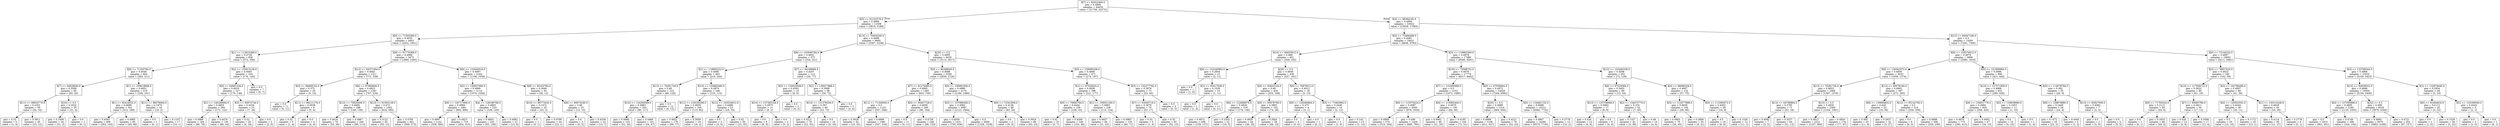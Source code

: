 digraph Tree {
node [shape=box] ;
0 [label="X[7] <= 82022464.0\ngini = 0.4999\nsamples = 44030\nvalue = [21758, 22272]"] ;
1 [label="X[5] <= 91232576.0\ngini = 0.4984\nsamples = 11008\nvalue = [5819, 5189]"] ;
0 -> 1 [labeldistance=2.5, labelangle=45, headlabel="True"] ;
2 [label="X[0] <= 71505360.0\ngini = 0.4935\nsamples = 4403\nvalue = [2452, 1951]"] ;
1 -> 2 ;
3 [label="X[1] <= 113810368.0\ngini = 0.4729\nsamples = 928\nvalue = [572, 356]"] ;
2 -> 3 ;
4 [label="X[6] <= 71303784.0\ngini = 0.4546\nsamples = 604\nvalue = [393, 211]"] ;
3 -> 4 ;
5 [label="X[7] <= 64928940.0\ngini = 0.3599\nsamples = 85\nvalue = [65, 20]"] ;
4 -> 5 ;
6 [label="X[11] <= 66833776.0\ngini = 0.4352\nsamples = 50\nvalue = [34, 16]"] ;
5 -> 6 ;
7 [label="gini = 0.32\nsamples = 5\nvalue = [1, 4]"] ;
6 -> 7 ;
8 [label="gini = 0.3911\nsamples = 45\nvalue = [33, 12]"] ;
6 -> 8 ;
9 [label="X[16] <= 0.5\ngini = 0.2024\nsamples = 35\nvalue = [31, 4]"] ;
5 -> 9 ;
10 [label="gini = 0.1609\nsamples = 34\nvalue = [31, 3]"] ;
9 -> 10 ;
11 [label="gini = 0.0\nsamples = 1\nvalue = [0, 1]"] ;
9 -> 11 ;
12 [label="X[1] <= 109618688.0\ngini = 0.4652\nsamples = 519\nvalue = [328, 191]"] ;
4 -> 12 ;
13 [label="X[1] <= 92416552.0\ngini = 0.4699\nsamples = 501\nvalue = [312, 189]"] ;
12 -> 13 ;
14 [label="gini = 0.4563\nsamples = 406\nvalue = [263, 143]"] ;
13 -> 14 ;
15 [label="gini = 0.4995\nsamples = 95\nvalue = [49, 46]"] ;
13 -> 15 ;
16 [label="X[11] <= 86078064.0\ngini = 0.1975\nsamples = 18\nvalue = [16, 2]"] ;
12 -> 16 ;
17 [label="gini = 0.0\nsamples = 1\nvalue = [0, 1]"] ;
16 -> 17 ;
18 [label="gini = 0.1107\nsamples = 17\nvalue = [16, 1]"] ;
16 -> 18 ;
19 [label="X[2] <= 135813136.0\ngini = 0.4945\nsamples = 324\nvalue = [179, 145]"] ;
3 -> 19 ;
20 [label="X[5] <= 84891256.0\ngini = 0.4916\nsamples = 317\nvalue = [179, 138]"] ;
19 -> 20 ;
21 [label="X[1] <= 128189664.0\ngini = 0.4855\nsamples = 294\nvalue = [172, 122]"] ;
20 -> 21 ;
22 [label="gini = 0.4988\nsamples = 164\nvalue = [86, 78]"] ;
21 -> 22 ;
23 [label="gini = 0.4478\nsamples = 130\nvalue = [86, 44]"] ;
21 -> 23 ;
24 [label="X[5] <= 90972744.0\ngini = 0.4234\nsamples = 23\nvalue = [7, 16]"] ;
20 -> 24 ;
25 [label="gini = 0.32\nsamples = 20\nvalue = [4, 16]"] ;
24 -> 25 ;
26 [label="gini = 0.0\nsamples = 3\nvalue = [3, 0]"] ;
24 -> 26 ;
27 [label="gini = 0.0\nsamples = 7\nvalue = [0, 7]"] ;
19 -> 27 ;
28 [label="X[9] <= 91776368.0\ngini = 0.4966\nsamples = 3475\nvalue = [1880, 1595]"] ;
2 -> 28 ;
29 [label="X[12] <= 64371564.0\ngini = 0.4842\nsamples = 1311\nvalue = [772, 539]"] ;
28 -> 29 ;
30 [label="X[3] <= 88469152.0\ngini = 0.375\nsamples = 20\nvalue = [5, 15]"] ;
29 -> 30 ;
31 [label="gini = 0.0\nsamples = 11\nvalue = [0, 11]"] ;
30 -> 31 ;
32 [label="X[11] <= 86211176.0\ngini = 0.4938\nsamples = 9\nvalue = [5, 4]"] ;
30 -> 32 ;
33 [label="gini = 0.32\nsamples = 5\nvalue = [1, 4]"] ;
32 -> 33 ;
34 [label="gini = 0.0\nsamples = 4\nvalue = [4, 0]"] ;
32 -> 34 ;
35 [label="X[6] <= 87960640.0\ngini = 0.4823\nsamples = 1291\nvalue = [767, 524]"] ;
29 -> 35 ;
36 [label="X[12] <= 70626400.0\ngini = 0.4994\nsamples = 288\nvalue = [149, 139]"] ;
35 -> 36 ;
37 [label="gini = 0.4416\nsamples = 79\nvalue = [53, 26]"] ;
36 -> 37 ;
38 [label="gini = 0.4967\nsamples = 209\nvalue = [96, 113]"] ;
36 -> 38 ;
39 [label="X[13] <= 91593128.0\ngini = 0.473\nsamples = 1003\nvalue = [618, 385]"] ;
35 -> 39 ;
40 [label="gini = 0.3122\nsamples = 62\nvalue = [50, 12]"] ;
39 -> 40 ;
41 [label="gini = 0.4785\nsamples = 941\nvalue = [568, 373]"] ;
39 -> 41 ;
42 [label="X[4] <= 133440016.0\ngini = 0.4997\nsamples = 2164\nvalue = [1108, 1056]"] ;
28 -> 42 ;
43 [label="X[2] <= 129837960.0\ngini = 0.4999\nsamples = 2114\nvalue = [1070, 1044]"] ;
42 -> 43 ;
44 [label="X[9] <= 120717600.0\ngini = 0.4994\nsamples = 1861\nvalue = [962, 899]"] ;
43 -> 44 ;
45 [label="gini = 0.4997\nsamples = 1142\nvalue = [558, 584]"] ;
44 -> 45 ;
46 [label="gini = 0.4923\nsamples = 719\nvalue = [404, 315]"] ;
44 -> 46 ;
47 [label="X[4] <= 128199768.0\ngini = 0.4893\nsamples = 253\nvalue = [108, 145]"] ;
43 -> 47 ;
48 [label="gini = 0.4803\nsamples = 232\nvalue = [93, 139]"] ;
47 -> 48 ;
49 [label="gini = 0.4082\nsamples = 21\nvalue = [15, 6]"] ;
47 -> 49 ;
50 [label="X[8] <= 80103760.0\ngini = 0.3648\nsamples = 50\nvalue = [38, 12]"] ;
42 -> 50 ;
51 [label="X[10] <= 86773432.0\ngini = 0.1472\nsamples = 25\nvalue = [23, 2]"] ;
50 -> 51 ;
52 [label="gini = 0.0\nsamples = 1\nvalue = [0, 1]"] ;
51 -> 52 ;
53 [label="gini = 0.0799\nsamples = 24\nvalue = [23, 1]"] ;
51 -> 53 ;
54 [label="X[8] <= 80674240.0\ngini = 0.48\nsamples = 25\nvalue = [15, 10]"] ;
50 -> 54 ;
55 [label="gini = 0.0\nsamples = 3\nvalue = [0, 3]"] ;
54 -> 55 ;
56 [label="gini = 0.4339\nsamples = 22\nvalue = [15, 7]"] ;
54 -> 56 ;
57 [label="X[13] <= 70404240.0\ngini = 0.4998\nsamples = 6605\nvalue = [3367, 3238]"] ;
1 -> 57 ;
58 [label="X[8] <= 103940784.0\ngini = 0.4932\nsamples = 575\nvalue = [254, 321]"] ;
57 -> 58 ;
59 [label="X[1] <= 118893232.0\ngini = 0.4985\nsamples = 463\nvalue = [219, 244]"] ;
58 -> 59 ;
60 [label="X[13] <= 70281728.0\ngini = 0.48\nsamples = 215\nvalue = [86, 129]"] ;
59 -> 60 ;
61 [label="X[10] <= 124364568.0\ngini = 0.4883\nsamples = 203\nvalue = [86, 117]"] ;
60 -> 61 ;
62 [label="gini = 0.4998\nsamples = 102\nvalue = [52, 50]"] ;
61 -> 62 ;
63 [label="gini = 0.4466\nsamples = 101\nvalue = [34, 67]"] ;
61 -> 63 ;
64 [label="gini = 0.0\nsamples = 12\nvalue = [0, 12]"] ;
60 -> 64 ;
65 [label="X[10] <= 135862480.0\ngini = 0.4974\nsamples = 248\nvalue = [133, 115]"] ;
59 -> 65 ;
66 [label="X[11] <= 129109296.0\ngini = 0.4839\nsamples = 195\nvalue = [115, 80]"] ;
65 -> 66 ;
67 [label="gini = 0.4922\nsamples = 176\nvalue = [99, 77]"] ;
66 -> 67 ;
68 [label="gini = 0.2659\nsamples = 19\nvalue = [16, 3]"] ;
66 -> 68 ;
69 [label="X[12] <= 103524912.0\ngini = 0.4486\nsamples = 53\nvalue = [18, 35]"] ;
65 -> 69 ;
70 [label="gini = 0.0\nsamples = 3\nvalue = [3, 0]"] ;
69 -> 70 ;
71 [label="gini = 0.42\nsamples = 50\nvalue = [15, 35]"] ;
69 -> 71 ;
72 [label="X[7] <= 64168696.0\ngini = 0.4297\nsamples = 112\nvalue = [35, 77]"] ;
58 -> 72 ;
73 [label="X[5] <= 130819048.0\ngini = 0.4592\nsamples = 14\nvalue = [9, 5]"] ;
72 -> 73 ;
74 [label="X[10] <= 137360144.0\ngini = 0.2975\nsamples = 11\nvalue = [9, 2]"] ;
73 -> 74 ;
75 [label="gini = 0.0\nsamples = 9\nvalue = [9, 0]"] ;
74 -> 75 ;
76 [label="gini = 0.0\nsamples = 2\nvalue = [0, 2]"] ;
74 -> 76 ;
77 [label="gini = 0.0\nsamples = 3\nvalue = [0, 3]"] ;
73 -> 77 ;
78 [label="X[2] <= 136017888.0\ngini = 0.3898\nsamples = 98\nvalue = [26, 72]"] ;
72 -> 78 ;
79 [label="X[10] <= 131378528.0\ngini = 0.367\nsamples = 95\nvalue = [23, 72]"] ;
78 -> 79 ;
80 [label="gini = 0.4221\nsamples = 76\nvalue = [23, 53]"] ;
79 -> 80 ;
81 [label="gini = 0.0\nsamples = 19\nvalue = [0, 19]"] ;
79 -> 81 ;
82 [label="gini = 0.0\nsamples = 3\nvalue = [3, 0]"] ;
78 -> 82 ;
83 [label="X[20] <= 0.5\ngini = 0.4995\nsamples = 6030\nvalue = [3113, 2917]"] ;
57 -> 83 ;
84 [label="X[3] <= 90388040.0\ngini = 0.4998\nsamples = 5559\nvalue = [2839, 2720]"] ;
83 -> 84 ;
85 [label="X[7] <= 81279480.0\ngini = 0.4985\nsamples = 1383\nvalue = [653, 730]"] ;
84 -> 85 ;
86 [label="X[11] <= 71326000.0\ngini = 0.5\nsamples = 1123\nvalue = [557, 566]"] ;
85 -> 86 ;
87 [label="gini = 0.3628\nsamples = 42\nvalue = [10, 32]"] ;
86 -> 87 ;
88 [label="gini = 0.4999\nsamples = 1081\nvalue = [547, 534]"] ;
86 -> 88 ;
89 [label="X[5] <= 94407728.0\ngini = 0.4658\nsamples = 260\nvalue = [96, 164]"] ;
85 -> 89 ;
90 [label="gini = 0.0\nsamples = 11\nvalue = [0, 11]"] ;
89 -> 90 ;
91 [label="gini = 0.4738\nsamples = 249\nvalue = [96, 153]"] ;
89 -> 91 ;
92 [label="X[0] <= 100891936.0\ngini = 0.4989\nsamples = 4176\nvalue = [2186, 1990]"] ;
84 -> 92 ;
93 [label="X[3] <= 107989456.0\ngini = 0.4992\nsamples = 4087\nvalue = [2123, 1964]"] ;
92 -> 93 ;
94 [label="gini = 0.4938\nsamples = 1431\nvalue = [795, 636]"] ;
93 -> 94 ;
95 [label="gini = 0.5\nsamples = 2656\nvalue = [1328, 1328]"] ;
93 -> 95 ;
96 [label="X[9] <= 72341808.0\ngini = 0.4136\nsamples = 89\nvalue = [63, 26]"] ;
92 -> 96 ;
97 [label="gini = 0.0\nsamples = 3\nvalue = [0, 3]"] ;
96 -> 97 ;
98 [label="gini = 0.3918\nsamples = 86\nvalue = [63, 23]"] ;
96 -> 98 ;
99 [label="X[5] <= 128995208.0\ngini = 0.4866\nsamples = 471\nvalue = [274, 197]"] ;
83 -> 99 ;
100 [label="X[1] <= 97526552.0\ngini = 0.4939\nsamples = 398\nvalue = [221, 177]"] ;
99 -> 100 ;
101 [label="X[9] <= 70880784.0\ngini = 0.4444\nsamples = 159\nvalue = [106, 53]"] ;
100 -> 101 ;
102 [label="gini = 0.42\nsamples = 10\nvalue = [3, 7]"] ;
101 -> 102 ;
103 [label="gini = 0.4268\nsamples = 149\nvalue = [103, 46]"] ;
101 -> 103 ;
104 [label="X[1] <= 109551160.0\ngini = 0.4993\nsamples = 239\nvalue = [115, 124]"] ;
100 -> 104 ;
105 [label="gini = 0.4657\nsamples = 84\nvalue = [31, 53]"] ;
104 -> 105 ;
106 [label="gini = 0.4965\nsamples = 155\nvalue = [84, 71]"] ;
104 -> 106 ;
107 [label="X[3] <= 132277792.0\ngini = 0.3978\nsamples = 73\nvalue = [53, 20]"] ;
99 -> 107 ;
108 [label="X[7] <= 63045716.0\ngini = 0.3678\nsamples = 70\nvalue = [53, 17]"] ;
107 -> 108 ;
109 [label="gini = 0.32\nsamples = 5\nvalue = [1, 4]"] ;
108 -> 109 ;
110 [label="gini = 0.32\nsamples = 65\nvalue = [52, 13]"] ;
108 -> 110 ;
111 [label="gini = 0.0\nsamples = 3\nvalue = [0, 3]"] ;
107 -> 111 ;
112 [label="X[4] <= 98364192.0\ngini = 0.4994\nsamples = 33022\nvalue = [15939, 17083]"] ;
0 -> 112 [labeldistance=2.5, labelangle=-45, headlabel="False"] ;
113 [label="X[2] <= 73466488.0\ngini = 0.4981\nsamples = 18431\nvalue = [8648, 9783]"] ;
112 -> 113 ;
114 [label="X[10] <= 68453912.0\ngini = 0.489\nsamples = 451\nvalue = [259, 192]"] ;
113 -> 114 ;
115 [label="X[6] <= 102240992.0\ngini = 0.2604\nsamples = 13\nvalue = [2, 11]"] ;
114 -> 115 ;
116 [label="gini = 0.0\nsamples = 1\nvalue = [1, 0]"] ;
115 -> 116 ;
117 [label="X[1] <= 65417928.0\ngini = 0.1528\nsamples = 12\nvalue = [1, 11]"] ;
115 -> 117 ;
118 [label="gini = 0.0\nsamples = 1\nvalue = [1, 0]"] ;
117 -> 118 ;
119 [label="gini = 0.0\nsamples = 11\nvalue = [0, 11]"] ;
117 -> 119 ;
120 [label="X[29] <= 0.5\ngini = 0.4849\nsamples = 438\nvalue = [257, 181]"] ;
114 -> 120 ;
121 [label="X[4] <= 92603144.0\ngini = 0.48\nsamples = 420\nvalue = [252, 168]"] ;
120 -> 121 ;
122 [label="X[6] <= 122686976.0\ngini = 0.4929\nsamples = 318\nvalue = [178, 140]"] ;
121 -> 122 ;
123 [label="gini = 0.4972\nsamples = 296\nvalue = [159, 137]"] ;
122 -> 123 ;
124 [label="gini = 0.2355\nsamples = 22\nvalue = [19, 3]"] ;
122 -> 124 ;
125 [label="X[0] <= 95978768.0\ngini = 0.3983\nsamples = 102\nvalue = [74, 28]"] ;
121 -> 125 ;
126 [label="gini = 0.4835\nsamples = 44\nvalue = [26, 18]"] ;
125 -> 126 ;
127 [label="gini = 0.2854\nsamples = 58\nvalue = [48, 10]"] ;
125 -> 127 ;
128 [label="X[0] <= 76976512.0\ngini = 0.4012\nsamples = 18\nvalue = [5, 13]"] ;
120 -> 128 ;
129 [label="X[9] <= 126286864.0\ngini = 0.375\nsamples = 4\nvalue = [3, 1]"] ;
128 -> 129 ;
130 [label="gini = 0.0\nsamples = 3\nvalue = [3, 0]"] ;
129 -> 130 ;
131 [label="gini = 0.0\nsamples = 1\nvalue = [0, 1]"] ;
129 -> 131 ;
132 [label="X[3] <= 71663992.0\ngini = 0.2449\nsamples = 14\nvalue = [2, 12]"] ;
128 -> 132 ;
133 [label="gini = 0.0\nsamples = 1\nvalue = [1, 0]"] ;
132 -> 133 ;
134 [label="gini = 0.142\nsamples = 13\nvalue = [1, 12]"] ;
132 -> 134 ;
135 [label="X[3] <= 119865360.0\ngini = 0.4978\nsamples = 17980\nvalue = [8389, 9591]"] ;
113 -> 135 ;
136 [label="X[10] <= 74588752.0\ngini = 0.4979\nsamples = 17779\nvalue = [8317, 9462]"] ;
135 -> 136 ;
137 [label="X[7] <= 131660968.0\ngini = 0.5\nsamples = 2153\nvalue = [1073, 1080]"] ;
136 -> 137 ;
138 [label="X[6] <= 115578224.0\ngini = 0.4997\nsamples = 2003\nvalue = [979, 1024]"] ;
137 -> 138 ;
139 [label="gini = 0.4968\nsamples = 574\nvalue = [310, 264]"] ;
138 -> 139 ;
140 [label="gini = 0.498\nsamples = 1429\nvalue = [669, 760]"] ;
138 -> 140 ;
141 [label="X[8] <= 115965440.0\ngini = 0.4679\nsamples = 150\nvalue = [94, 56]"] ;
137 -> 141 ;
142 [label="gini = 0.4962\nsamples = 46\nvalue = [21, 25]"] ;
141 -> 142 ;
143 [label="gini = 0.4185\nsamples = 104\nvalue = [73, 31]"] ;
141 -> 143 ;
144 [label="X[0] <= 87558064.0\ngini = 0.4973\nsamples = 15626\nvalue = [7244, 8382]"] ;
136 -> 144 ;
145 [label="X[35] <= 0.5\ngini = 0.4999\nsamples = 1314\nvalue = [664, 650]"] ;
144 -> 145 ;
146 [label="gini = 0.4999\nsamples = 1238\nvalue = [611, 627]"] ;
145 -> 146 ;
147 [label="gini = 0.4221\nsamples = 76\nvalue = [53, 23]"] ;
145 -> 147 ;
148 [label="X[5] <= 134481152.0\ngini = 0.4968\nsamples = 14312\nvalue = [6580, 7732]"] ;
144 -> 148 ;
149 [label="gini = 0.4967\nsamples = 14300\nvalue = [6570, 7730]"] ;
148 -> 149 ;
150 [label="gini = 0.2778\nsamples = 12\nvalue = [10, 2]"] ;
148 -> 150 ;
151 [label="X[12] <= 103440336.0\ngini = 0.4598\nsamples = 201\nvalue = [72, 129]"] ;
135 -> 151 ;
152 [label="X[8] <= 97529384.0\ngini = 0.3403\nsamples = 69\nvalue = [15, 54]"] ;
151 -> 152 ;
153 [label="X[13] <= 125704848.0\ngini = 0.4983\nsamples = 17\nvalue = [8, 9]"] ;
152 -> 153 ;
154 [label="gini = 0.426\nsamples = 13\nvalue = [4, 9]"] ;
153 -> 154 ;
155 [label="gini = 0.0\nsamples = 4\nvalue = [4, 0]"] ;
153 -> 155 ;
156 [label="X[2] <= 134475776.0\ngini = 0.233\nsamples = 52\nvalue = [7, 45]"] ;
152 -> 156 ;
157 [label="gini = 0.1327\nsamples = 42\nvalue = [3, 39]"] ;
156 -> 157 ;
158 [label="gini = 0.48\nsamples = 10\nvalue = [4, 6]"] ;
156 -> 158 ;
159 [label="X[4] <= 96999328.0\ngini = 0.4907\nsamples = 132\nvalue = [57, 75]"] ;
151 -> 159 ;
160 [label="X[5] <= 112077888.0\ngini = 0.4638\nsamples = 104\nvalue = [38, 66]"] ;
159 -> 160 ;
161 [label="gini = 0.4903\nsamples = 79\nvalue = [34, 45]"] ;
160 -> 161 ;
162 [label="gini = 0.2688\nsamples = 25\nvalue = [4, 21]"] ;
160 -> 162 ;
163 [label="X[0] <= 113385072.0\ngini = 0.4362\nsamples = 28\nvalue = [19, 9]"] ;
159 -> 163 ;
164 [label="gini = 0.5\nsamples = 16\nvalue = [8, 8]"] ;
163 -> 164 ;
165 [label="gini = 0.1528\nsamples = 12\nvalue = [11, 1]"] ;
163 -> 165 ;
166 [label="X[12] <= 84947168.0\ngini = 0.5\nsamples = 14591\nvalue = [7291, 7300]"] ;
112 -> 166 ;
167 [label="X[8] <= 128276912.0\ngini = 0.4978\nsamples = 3899\nvalue = [2080, 1819]"] ;
166 -> 167 ;
168 [label="X[9] <= 126361672.0\ngini = 0.4956\nsamples = 3033\nvalue = [1659, 1374]"] ;
167 -> 168 ;
169 [label="X[13] <= 70281728.0\ngini = 0.4922\nsamples = 2466\nvalue = [1387, 1079]"] ;
168 -> 169 ;
170 [label="X[12] <= 64788864.0\ngini = 0.3785\nsamples = 71\nvalue = [53, 18]"] ;
169 -> 170 ;
171 [label="gini = 0.4082\nsamples = 7\nvalue = [2, 5]"] ;
170 -> 171 ;
172 [label="gini = 0.3237\nsamples = 64\nvalue = [51, 13]"] ;
170 -> 172 ;
173 [label="X[15] <= 0.5\ngini = 0.4935\nsamples = 2395\nvalue = [1334, 1061]"] ;
169 -> 173 ;
174 [label="gini = 0.4913\nsamples = 2221\nvalue = [1257, 964]"] ;
173 -> 174 ;
175 [label="gini = 0.4934\nsamples = 174\nvalue = [77, 97]"] ;
173 -> 175 ;
176 [label="X[12] <= 65078160.0\ngini = 0.4992\nsamples = 567\nvalue = [272, 295]"] ;
168 -> 176 ;
177 [label="X[9] <= 130694832.0\ngini = 0.426\nsamples = 52\nvalue = [16, 36]"] ;
176 -> 177 ;
178 [label="gini = 0.495\nsamples = 20\nvalue = [11, 9]"] ;
177 -> 178 ;
179 [label="gini = 0.2637\nsamples = 32\nvalue = [5, 27]"] ;
177 -> 179 ;
180 [label="X[12] <= 65142792.0\ngini = 0.5\nsamples = 515\nvalue = [256, 259]"] ;
176 -> 180 ;
181 [label="gini = 0.0\nsamples = 6\nvalue = [6, 0]"] ;
180 -> 181 ;
182 [label="gini = 0.4998\nsamples = 509\nvalue = [250, 259]"] ;
180 -> 182 ;
183 [label="X[5] <= 101856984.0\ngini = 0.4996\nsamples = 866\nvalue = [421, 445]"] ;
167 -> 183 ;
184 [label="X[10] <= 137571856.0\ngini = 0.4988\nsamples = 831\nvalue = [395, 436]"] ;
183 -> 184 ;
185 [label="X[9] <= 134651776.0\ngini = 0.4992\nsamples = 820\nvalue = [394, 426]"] ;
184 -> 185 ;
186 [label="gini = 0.4976\nsamples = 773\nvalue = [360, 413]"] ;
185 -> 186 ;
187 [label="gini = 0.4002\nsamples = 47\nvalue = [34, 13]"] ;
185 -> 187 ;
188 [label="X[3] <= 129838960.0\ngini = 0.1653\nsamples = 11\nvalue = [1, 10]"] ;
184 -> 188 ;
189 [label="gini = 0.0\nsamples = 10\nvalue = [0, 10]"] ;
188 -> 189 ;
190 [label="gini = 0.0\nsamples = 1\nvalue = [1, 0]"] ;
188 -> 190 ;
191 [label="X[5] <= 114078784.0\ngini = 0.382\nsamples = 35\nvalue = [26, 9]"] ;
183 -> 191 ;
192 [label="X[9] <= 128876880.0\ngini = 0.2449\nsamples = 28\nvalue = [24, 4]"] ;
191 -> 192 ;
193 [label="gini = 0.1472\nsamples = 25\nvalue = [23, 2]"] ;
192 -> 193 ;
194 [label="gini = 0.4444\nsamples = 3\nvalue = [1, 2]"] ;
192 -> 194 ;
195 [label="X[13] <= 83827056.0\ngini = 0.4082\nsamples = 7\nvalue = [2, 5]"] ;
191 -> 195 ;
196 [label="gini = 0.0\nsamples = 2\nvalue = [2, 0]"] ;
195 -> 196 ;
197 [label="gini = 0.0\nsamples = 5\nvalue = [0, 5]"] ;
195 -> 197 ;
198 [label="X[0] <= 73144232.0\ngini = 0.4997\nsamples = 10692\nvalue = [5211, 5481]"] ;
166 -> 198 ;
199 [label="X[2] <= 78857424.0\ngini = 0.4622\nsamples = 160\nvalue = [102, 58]"] ;
198 -> 199 ;
200 [label="X[10] <= 117509112.0\ngini = 0.3622\nsamples = 80\nvalue = [61, 19]"] ;
199 -> 200 ;
201 [label="X[9] <= 71763024.0\ngini = 0.2112\nsamples = 50\nvalue = [44, 6]"] ;
200 -> 201 ;
202 [label="gini = 0.0\nsamples = 1\nvalue = [0, 1]"] ;
201 -> 202 ;
203 [label="gini = 0.1833\nsamples = 49\nvalue = [44, 5]"] ;
201 -> 203 ;
204 [label="X[7] <= 85665784.0\ngini = 0.4911\nsamples = 30\nvalue = [17, 13]"] ;
200 -> 204 ;
205 [label="gini = 0.426\nsamples = 13\nvalue = [4, 9]"] ;
204 -> 205 ;
206 [label="gini = 0.3599\nsamples = 17\nvalue = [13, 4]"] ;
204 -> 206 ;
207 [label="X[3] <= 102796496.0\ngini = 0.4997\nsamples = 80\nvalue = [41, 39]"] ;
199 -> 207 ;
208 [label="X[4] <= 120502552.0\ngini = 0.4244\nsamples = 36\nvalue = [25, 11]"] ;
207 -> 208 ;
209 [label="gini = 0.5\nsamples = 20\nvalue = [10, 10]"] ;
208 -> 209 ;
210 [label="gini = 0.1172\nsamples = 16\nvalue = [15, 1]"] ;
208 -> 210 ;
211 [label="X[1] <= 130313248.0\ngini = 0.4628\nsamples = 44\nvalue = [16, 28]"] ;
207 -> 211 ;
212 [label="gini = 0.4114\nsamples = 38\nvalue = [11, 27]"] ;
211 -> 212 ;
213 [label="gini = 0.2778\nsamples = 6\nvalue = [5, 1]"] ;
211 -> 213 ;
214 [label="X[3] <= 133768544.0\ngini = 0.4996\nsamples = 10532\nvalue = [5109, 5423]"] ;
198 -> 214 ;
215 [label="X[10] <= 92839552.0\ngini = 0.4996\nsamples = 10504\nvalue = [5104, 5400]"] ;
214 -> 215 ;
216 [label="X[4] <= 127050896.0\ngini = 0.4995\nsamples = 2180\nvalue = [1125, 1055]"] ;
215 -> 216 ;
217 [label="gini = 0.5\nsamples = 1912\nvalue = [961, 951]"] ;
216 -> 217 ;
218 [label="gini = 0.4749\nsamples = 268\nvalue = [164, 104]"] ;
216 -> 218 ;
219 [label="X[32] <= 0.5\ngini = 0.499\nsamples = 8324\nvalue = [3979, 4345]"] ;
215 -> 219 ;
220 [label="gini = 0.4993\nsamples = 8070\nvalue = [3882, 4188]"] ;
219 -> 220 ;
221 [label="gini = 0.4721\nsamples = 254\nvalue = [97, 157]"] ;
219 -> 221 ;
222 [label="X[1] <= 132879440.0\ngini = 0.2934\nsamples = 28\nvalue = [5, 23]"] ;
214 -> 222 ;
223 [label="X[0] <= 81664816.0\ngini = 0.2112\nsamples = 25\nvalue = [3, 22]"] ;
222 -> 223 ;
224 [label="gini = 0.0\nsamples = 1\nvalue = [1, 0]"] ;
223 -> 224 ;
225 [label="gini = 0.1528\nsamples = 24\nvalue = [2, 22]"] ;
223 -> 225 ;
226 [label="X[1] <= 133189040.0\ngini = 0.4444\nsamples = 3\nvalue = [2, 1]"] ;
222 -> 226 ;
227 [label="gini = 0.0\nsamples = 2\nvalue = [2, 0]"] ;
226 -> 227 ;
228 [label="gini = 0.0\nsamples = 1\nvalue = [0, 1]"] ;
226 -> 228 ;
}